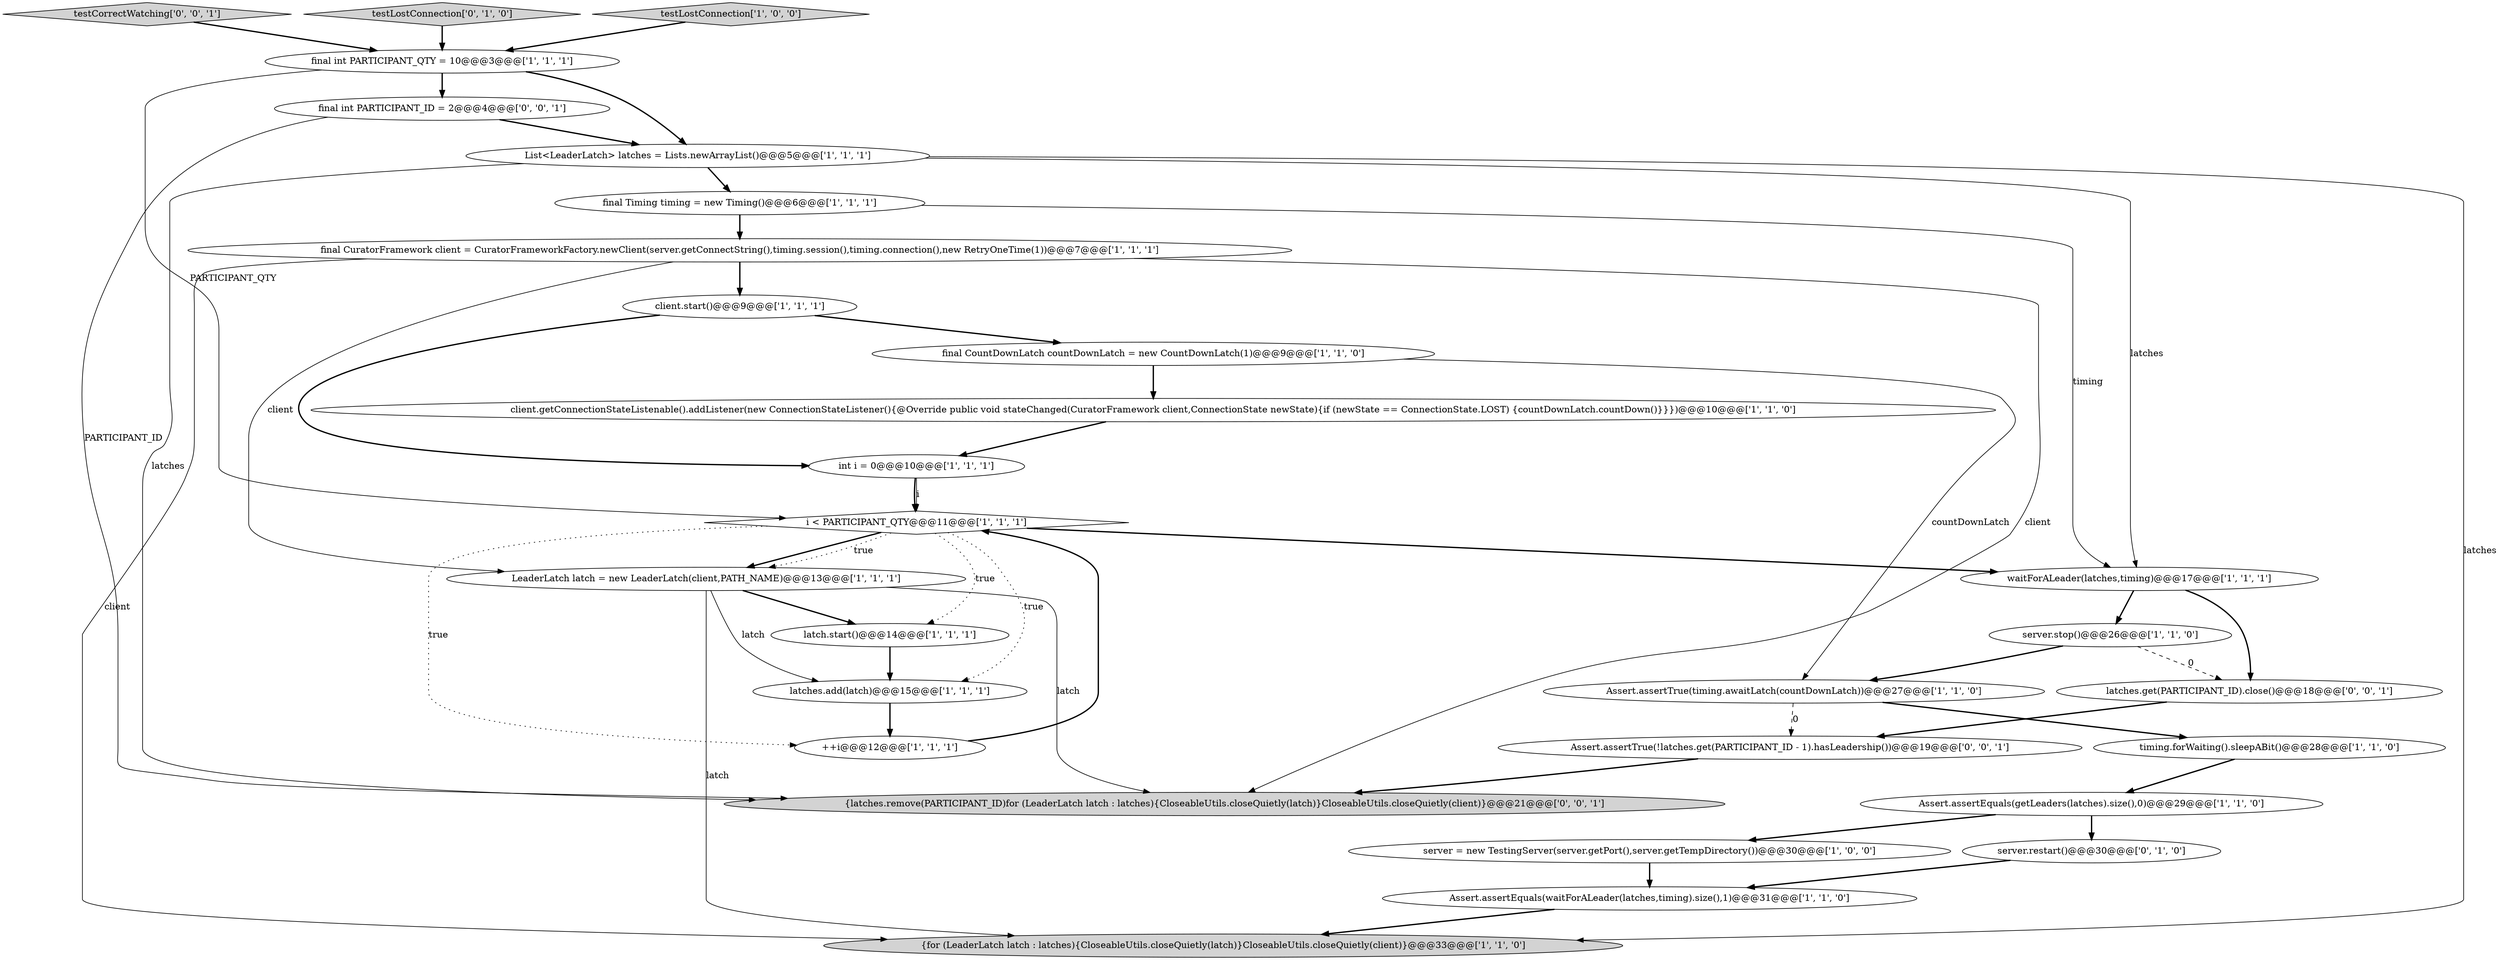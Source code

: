 digraph {
18 [style = filled, label = "Assert.assertEquals(getLeaders(latches).size(),0)@@@29@@@['1', '1', '0']", fillcolor = white, shape = ellipse image = "AAA0AAABBB1BBB"];
3 [style = filled, label = "waitForALeader(latches,timing)@@@17@@@['1', '1', '1']", fillcolor = white, shape = ellipse image = "AAA0AAABBB1BBB"];
26 [style = filled, label = "latches.get(PARTICIPANT_ID).close()@@@18@@@['0', '0', '1']", fillcolor = white, shape = ellipse image = "AAA0AAABBB3BBB"];
2 [style = filled, label = "final CountDownLatch countDownLatch = new CountDownLatch(1)@@@9@@@['1', '1', '0']", fillcolor = white, shape = ellipse image = "AAA0AAABBB1BBB"];
6 [style = filled, label = "Assert.assertTrue(timing.awaitLatch(countDownLatch))@@@27@@@['1', '1', '0']", fillcolor = white, shape = ellipse image = "AAA0AAABBB1BBB"];
16 [style = filled, label = "{for (LeaderLatch latch : latches){CloseableUtils.closeQuietly(latch)}CloseableUtils.closeQuietly(client)}@@@33@@@['1', '1', '0']", fillcolor = lightgray, shape = ellipse image = "AAA0AAABBB1BBB"];
1 [style = filled, label = "int i = 0@@@10@@@['1', '1', '1']", fillcolor = white, shape = ellipse image = "AAA0AAABBB1BBB"];
19 [style = filled, label = "List<LeaderLatch> latches = Lists.newArrayList()@@@5@@@['1', '1', '1']", fillcolor = white, shape = ellipse image = "AAA0AAABBB1BBB"];
8 [style = filled, label = "timing.forWaiting().sleepABit()@@@28@@@['1', '1', '0']", fillcolor = white, shape = ellipse image = "AAA0AAABBB1BBB"];
5 [style = filled, label = "server = new TestingServer(server.getPort(),server.getTempDirectory())@@@30@@@['1', '0', '0']", fillcolor = white, shape = ellipse image = "AAA0AAABBB1BBB"];
23 [style = filled, label = "server.restart()@@@30@@@['0', '1', '0']", fillcolor = white, shape = ellipse image = "AAA0AAABBB2BBB"];
7 [style = filled, label = "final CuratorFramework client = CuratorFrameworkFactory.newClient(server.getConnectString(),timing.session(),timing.connection(),new RetryOneTime(1))@@@7@@@['1', '1', '1']", fillcolor = white, shape = ellipse image = "AAA0AAABBB1BBB"];
15 [style = filled, label = "++i@@@12@@@['1', '1', '1']", fillcolor = white, shape = ellipse image = "AAA0AAABBB1BBB"];
4 [style = filled, label = "latch.start()@@@14@@@['1', '1', '1']", fillcolor = white, shape = ellipse image = "AAA0AAABBB1BBB"];
28 [style = filled, label = "{latches.remove(PARTICIPANT_ID)for (LeaderLatch latch : latches){CloseableUtils.closeQuietly(latch)}CloseableUtils.closeQuietly(client)}@@@21@@@['0', '0', '1']", fillcolor = lightgray, shape = ellipse image = "AAA0AAABBB3BBB"];
10 [style = filled, label = "Assert.assertEquals(waitForALeader(latches,timing).size(),1)@@@31@@@['1', '1', '0']", fillcolor = white, shape = ellipse image = "AAA0AAABBB1BBB"];
25 [style = filled, label = "testCorrectWatching['0', '0', '1']", fillcolor = lightgray, shape = diamond image = "AAA0AAABBB3BBB"];
12 [style = filled, label = "client.getConnectionStateListenable().addListener(new ConnectionStateListener(){@Override public void stateChanged(CuratorFramework client,ConnectionState newState){if (newState == ConnectionState.LOST) {countDownLatch.countDown()}}})@@@10@@@['1', '1', '0']", fillcolor = white, shape = ellipse image = "AAA0AAABBB1BBB"];
21 [style = filled, label = "final int PARTICIPANT_QTY = 10@@@3@@@['1', '1', '1']", fillcolor = white, shape = ellipse image = "AAA0AAABBB1BBB"];
13 [style = filled, label = "i < PARTICIPANT_QTY@@@11@@@['1', '1', '1']", fillcolor = white, shape = diamond image = "AAA0AAABBB1BBB"];
11 [style = filled, label = "client.start()@@@9@@@['1', '1', '1']", fillcolor = white, shape = ellipse image = "AAA0AAABBB1BBB"];
17 [style = filled, label = "LeaderLatch latch = new LeaderLatch(client,PATH_NAME)@@@13@@@['1', '1', '1']", fillcolor = white, shape = ellipse image = "AAA0AAABBB1BBB"];
20 [style = filled, label = "server.stop()@@@26@@@['1', '1', '0']", fillcolor = white, shape = ellipse image = "AAA0AAABBB1BBB"];
22 [style = filled, label = "testLostConnection['0', '1', '0']", fillcolor = lightgray, shape = diamond image = "AAA0AAABBB2BBB"];
24 [style = filled, label = "Assert.assertTrue(!latches.get(PARTICIPANT_ID - 1).hasLeadership())@@@19@@@['0', '0', '1']", fillcolor = white, shape = ellipse image = "AAA0AAABBB3BBB"];
0 [style = filled, label = "latches.add(latch)@@@15@@@['1', '1', '1']", fillcolor = white, shape = ellipse image = "AAA0AAABBB1BBB"];
14 [style = filled, label = "testLostConnection['1', '0', '0']", fillcolor = lightgray, shape = diamond image = "AAA0AAABBB1BBB"];
9 [style = filled, label = "final Timing timing = new Timing()@@@6@@@['1', '1', '1']", fillcolor = white, shape = ellipse image = "AAA0AAABBB1BBB"];
27 [style = filled, label = "final int PARTICIPANT_ID = 2@@@4@@@['0', '0', '1']", fillcolor = white, shape = ellipse image = "AAA0AAABBB3BBB"];
10->16 [style = bold, label=""];
26->24 [style = bold, label=""];
1->13 [style = solid, label="i"];
19->3 [style = solid, label="latches"];
13->4 [style = dotted, label="true"];
19->9 [style = bold, label=""];
2->6 [style = solid, label="countDownLatch"];
20->6 [style = bold, label=""];
17->16 [style = solid, label="latch"];
23->10 [style = bold, label=""];
3->26 [style = bold, label=""];
17->28 [style = solid, label="latch"];
14->21 [style = bold, label=""];
13->17 [style = bold, label=""];
18->5 [style = bold, label=""];
12->1 [style = bold, label=""];
11->1 [style = bold, label=""];
9->3 [style = solid, label="timing"];
7->17 [style = solid, label="client"];
7->11 [style = bold, label=""];
5->10 [style = bold, label=""];
6->8 [style = bold, label=""];
13->17 [style = dotted, label="true"];
11->2 [style = bold, label=""];
3->20 [style = bold, label=""];
19->28 [style = solid, label="latches"];
20->26 [style = dashed, label="0"];
17->4 [style = bold, label=""];
8->18 [style = bold, label=""];
25->21 [style = bold, label=""];
7->16 [style = solid, label="client"];
27->28 [style = solid, label="PARTICIPANT_ID"];
21->19 [style = bold, label=""];
0->15 [style = bold, label=""];
2->12 [style = bold, label=""];
17->0 [style = solid, label="latch"];
13->0 [style = dotted, label="true"];
6->24 [style = dashed, label="0"];
15->13 [style = bold, label=""];
21->27 [style = bold, label=""];
13->3 [style = bold, label=""];
19->16 [style = solid, label="latches"];
27->19 [style = bold, label=""];
13->15 [style = dotted, label="true"];
22->21 [style = bold, label=""];
7->28 [style = solid, label="client"];
21->13 [style = solid, label="PARTICIPANT_QTY"];
24->28 [style = bold, label=""];
4->0 [style = bold, label=""];
18->23 [style = bold, label=""];
1->13 [style = bold, label=""];
9->7 [style = bold, label=""];
}
